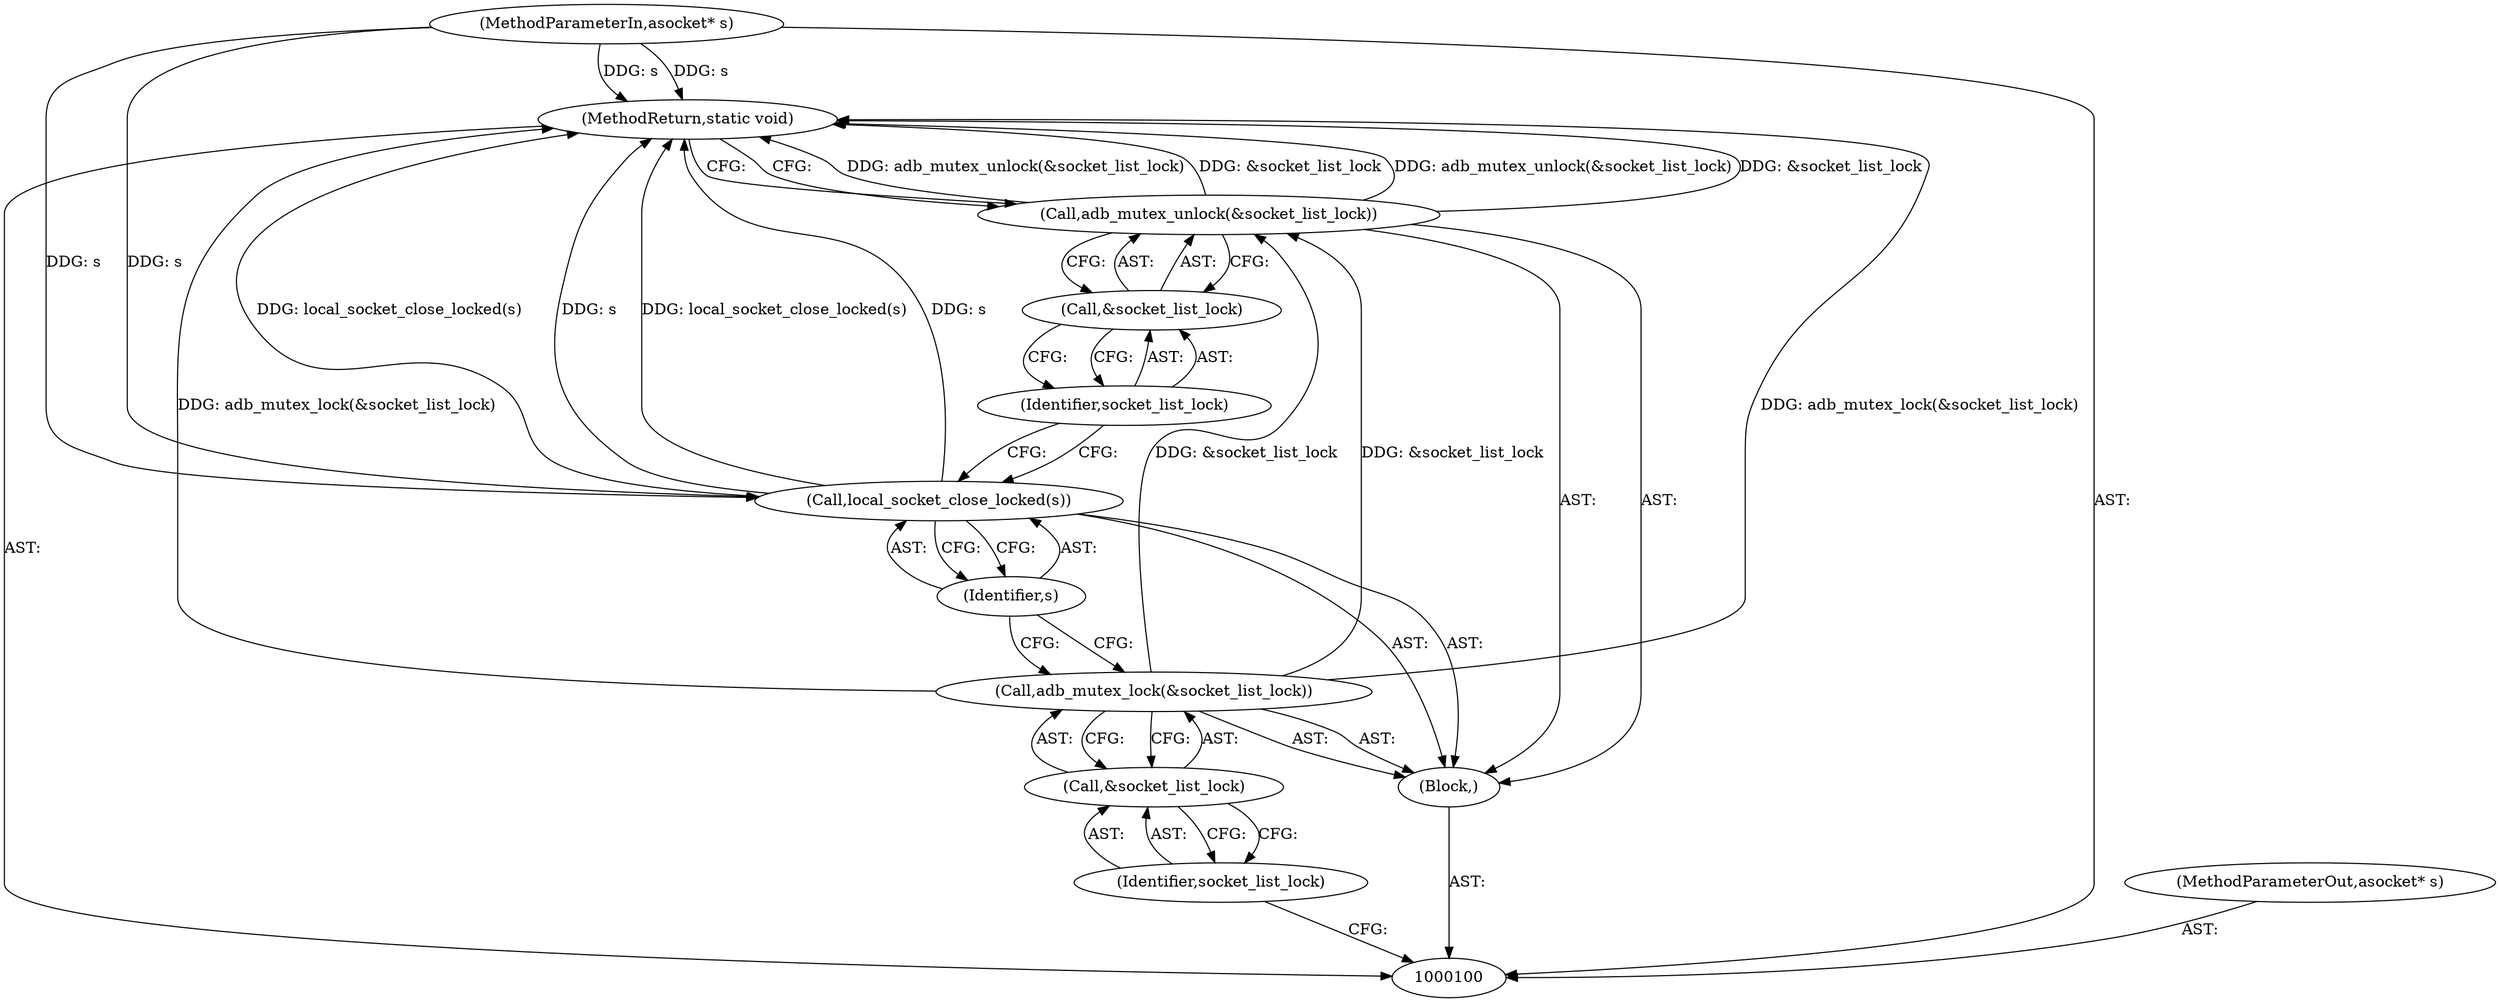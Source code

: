 digraph "1_Android_268068f25673242d1d5130d96202d3288c91b700_2" {
"1000111" [label="(MethodReturn,static void)"];
"1000101" [label="(MethodParameterIn,asocket* s)"];
"1000133" [label="(MethodParameterOut,asocket* s)"];
"1000102" [label="(Block,)"];
"1000104" [label="(Call,&socket_list_lock)"];
"1000105" [label="(Identifier,socket_list_lock)"];
"1000103" [label="(Call,adb_mutex_lock(&socket_list_lock))"];
"1000107" [label="(Identifier,s)"];
"1000106" [label="(Call,local_socket_close_locked(s))"];
"1000109" [label="(Call,&socket_list_lock)"];
"1000110" [label="(Identifier,socket_list_lock)"];
"1000108" [label="(Call,adb_mutex_unlock(&socket_list_lock))"];
"1000111" -> "1000100"  [label="AST: "];
"1000111" -> "1000108"  [label="CFG: "];
"1000108" -> "1000111"  [label="DDG: adb_mutex_unlock(&socket_list_lock)"];
"1000108" -> "1000111"  [label="DDG: &socket_list_lock"];
"1000106" -> "1000111"  [label="DDG: s"];
"1000106" -> "1000111"  [label="DDG: local_socket_close_locked(s)"];
"1000103" -> "1000111"  [label="DDG: adb_mutex_lock(&socket_list_lock)"];
"1000101" -> "1000111"  [label="DDG: s"];
"1000101" -> "1000100"  [label="AST: "];
"1000101" -> "1000111"  [label="DDG: s"];
"1000101" -> "1000106"  [label="DDG: s"];
"1000133" -> "1000100"  [label="AST: "];
"1000102" -> "1000100"  [label="AST: "];
"1000103" -> "1000102"  [label="AST: "];
"1000106" -> "1000102"  [label="AST: "];
"1000108" -> "1000102"  [label="AST: "];
"1000104" -> "1000103"  [label="AST: "];
"1000104" -> "1000105"  [label="CFG: "];
"1000105" -> "1000104"  [label="AST: "];
"1000103" -> "1000104"  [label="CFG: "];
"1000105" -> "1000104"  [label="AST: "];
"1000105" -> "1000100"  [label="CFG: "];
"1000104" -> "1000105"  [label="CFG: "];
"1000103" -> "1000102"  [label="AST: "];
"1000103" -> "1000104"  [label="CFG: "];
"1000104" -> "1000103"  [label="AST: "];
"1000107" -> "1000103"  [label="CFG: "];
"1000103" -> "1000111"  [label="DDG: adb_mutex_lock(&socket_list_lock)"];
"1000103" -> "1000108"  [label="DDG: &socket_list_lock"];
"1000107" -> "1000106"  [label="AST: "];
"1000107" -> "1000103"  [label="CFG: "];
"1000106" -> "1000107"  [label="CFG: "];
"1000106" -> "1000102"  [label="AST: "];
"1000106" -> "1000107"  [label="CFG: "];
"1000107" -> "1000106"  [label="AST: "];
"1000110" -> "1000106"  [label="CFG: "];
"1000106" -> "1000111"  [label="DDG: s"];
"1000106" -> "1000111"  [label="DDG: local_socket_close_locked(s)"];
"1000101" -> "1000106"  [label="DDG: s"];
"1000109" -> "1000108"  [label="AST: "];
"1000109" -> "1000110"  [label="CFG: "];
"1000110" -> "1000109"  [label="AST: "];
"1000108" -> "1000109"  [label="CFG: "];
"1000110" -> "1000109"  [label="AST: "];
"1000110" -> "1000106"  [label="CFG: "];
"1000109" -> "1000110"  [label="CFG: "];
"1000108" -> "1000102"  [label="AST: "];
"1000108" -> "1000109"  [label="CFG: "];
"1000109" -> "1000108"  [label="AST: "];
"1000111" -> "1000108"  [label="CFG: "];
"1000108" -> "1000111"  [label="DDG: adb_mutex_unlock(&socket_list_lock)"];
"1000108" -> "1000111"  [label="DDG: &socket_list_lock"];
"1000103" -> "1000108"  [label="DDG: &socket_list_lock"];
}
